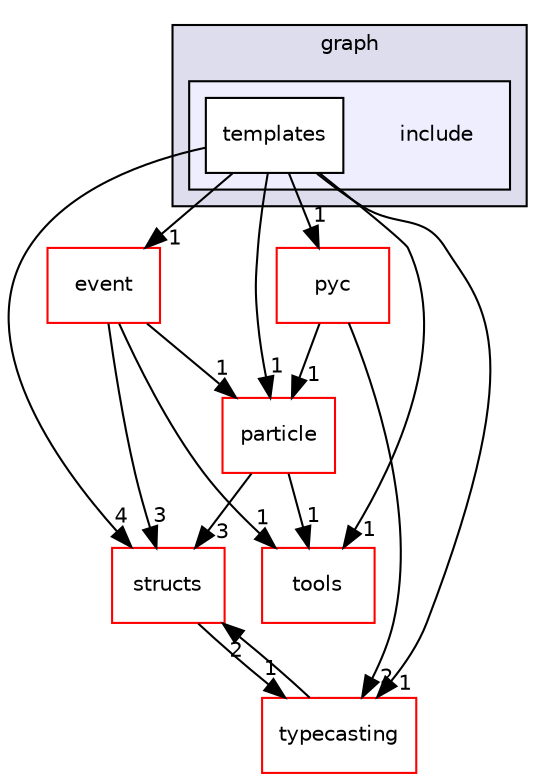 digraph "include" {
  compound=true
  node [ fontsize="10", fontname="Helvetica"];
  edge [ labelfontsize="10", labelfontname="Helvetica"];
  subgraph clusterdir_4969ff72e1fed5b4b8966b48bec3d706 {
    graph [ bgcolor="#ddddee", pencolor="black", label="graph" fontname="Helvetica", fontsize="10", URL="dir_4969ff72e1fed5b4b8966b48bec3d706.html"]
  subgraph clusterdir_cd756b98f2ef0676882300bf029914a4 {
    graph [ bgcolor="#eeeeff", pencolor="black", label="" URL="dir_cd756b98f2ef0676882300bf029914a4.html"];
    dir_cd756b98f2ef0676882300bf029914a4 [shape=plaintext label="include"];
    dir_5b77873416ebefa878b6326dd72dce0d [shape=box label="templates" color="black" fillcolor="white" style="filled" URL="dir_5b77873416ebefa878b6326dd72dce0d.html"];
  }
  }
  dir_639930e6546076602fdb99daad4d48b4 [shape=box label="structs" fillcolor="white" style="filled" color="red" URL="dir_639930e6546076602fdb99daad4d48b4.html"];
  dir_b60a80b5573f59b8d3124d04096ac72b [shape=box label="typecasting" fillcolor="white" style="filled" color="red" URL="dir_b60a80b5573f59b8d3124d04096ac72b.html"];
  dir_ec4844e93998863f4e611fcf0d12b86b [shape=box label="pyc" fillcolor="white" style="filled" color="red" URL="dir_ec4844e93998863f4e611fcf0d12b86b.html"];
  dir_fb91096735c52f3a453d1a3e67025085 [shape=box label="event" fillcolor="white" style="filled" color="red" URL="dir_fb91096735c52f3a453d1a3e67025085.html"];
  dir_1591526fd125289a70742a0dafe36eb5 [shape=box label="particle" fillcolor="white" style="filled" color="red" URL="dir_1591526fd125289a70742a0dafe36eb5.html"];
  dir_f0fdfbf866f75abaaae77c9c053e2c4e [shape=box label="tools" fillcolor="white" style="filled" color="red" URL="dir_f0fdfbf866f75abaaae77c9c053e2c4e.html"];
  dir_639930e6546076602fdb99daad4d48b4->dir_b60a80b5573f59b8d3124d04096ac72b [headlabel="1", labeldistance=1.5 headhref="dir_000080_000153.html"];
  dir_b60a80b5573f59b8d3124d04096ac72b->dir_639930e6546076602fdb99daad4d48b4 [headlabel="2", labeldistance=1.5 headhref="dir_000153_000080.html"];
  dir_ec4844e93998863f4e611fcf0d12b86b->dir_b60a80b5573f59b8d3124d04096ac72b [headlabel="2", labeldistance=1.5 headhref="dir_000084_000153.html"];
  dir_ec4844e93998863f4e611fcf0d12b86b->dir_1591526fd125289a70742a0dafe36eb5 [headlabel="1", labeldistance=1.5 headhref="dir_000084_000090.html"];
  dir_fb91096735c52f3a453d1a3e67025085->dir_639930e6546076602fdb99daad4d48b4 [headlabel="3", labeldistance=1.5 headhref="dir_000116_000080.html"];
  dir_fb91096735c52f3a453d1a3e67025085->dir_1591526fd125289a70742a0dafe36eb5 [headlabel="1", labeldistance=1.5 headhref="dir_000116_000090.html"];
  dir_fb91096735c52f3a453d1a3e67025085->dir_f0fdfbf866f75abaaae77c9c053e2c4e [headlabel="1", labeldistance=1.5 headhref="dir_000116_000142.html"];
  dir_5b77873416ebefa878b6326dd72dce0d->dir_639930e6546076602fdb99daad4d48b4 [headlabel="4", labeldistance=1.5 headhref="dir_000133_000080.html"];
  dir_5b77873416ebefa878b6326dd72dce0d->dir_b60a80b5573f59b8d3124d04096ac72b [headlabel="1", labeldistance=1.5 headhref="dir_000133_000153.html"];
  dir_5b77873416ebefa878b6326dd72dce0d->dir_ec4844e93998863f4e611fcf0d12b86b [headlabel="1", labeldistance=1.5 headhref="dir_000133_000084.html"];
  dir_5b77873416ebefa878b6326dd72dce0d->dir_fb91096735c52f3a453d1a3e67025085 [headlabel="1", labeldistance=1.5 headhref="dir_000133_000116.html"];
  dir_5b77873416ebefa878b6326dd72dce0d->dir_1591526fd125289a70742a0dafe36eb5 [headlabel="1", labeldistance=1.5 headhref="dir_000133_000090.html"];
  dir_5b77873416ebefa878b6326dd72dce0d->dir_f0fdfbf866f75abaaae77c9c053e2c4e [headlabel="1", labeldistance=1.5 headhref="dir_000133_000142.html"];
  dir_1591526fd125289a70742a0dafe36eb5->dir_639930e6546076602fdb99daad4d48b4 [headlabel="3", labeldistance=1.5 headhref="dir_000090_000080.html"];
  dir_1591526fd125289a70742a0dafe36eb5->dir_f0fdfbf866f75abaaae77c9c053e2c4e [headlabel="1", labeldistance=1.5 headhref="dir_000090_000142.html"];
}
